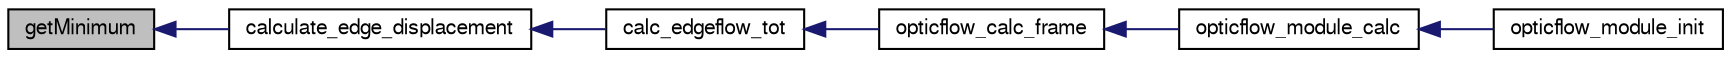 digraph "getMinimum"
{
  edge [fontname="FreeSans",fontsize="10",labelfontname="FreeSans",labelfontsize="10"];
  node [fontname="FreeSans",fontsize="10",shape=record];
  rankdir="LR";
  Node1 [label="getMinimum",height=0.2,width=0.4,color="black", fillcolor="grey75", style="filled", fontcolor="black"];
  Node1 -> Node2 [dir="back",color="midnightblue",fontsize="10",style="solid",fontname="FreeSans"];
  Node2 [label="calculate_edge_displacement",height=0.2,width=0.4,color="black", fillcolor="white", style="filled",URL="$edge__flow_8h.html#a362f7ce14089a9e1bf93464ef5731714",tooltip="Calculate_displacement calculates the displacement between two histograms. "];
  Node2 -> Node3 [dir="back",color="midnightblue",fontsize="10",style="solid",fontname="FreeSans"];
  Node3 [label="calc_edgeflow_tot",height=0.2,width=0.4,color="black", fillcolor="white", style="filled",URL="$opticflow__calculator_8h.html#ab57bd1ab7d50982c7f9494e40e6da3ca",tooltip="Run the optical flow with EDGEFLOW on a new image frame. "];
  Node3 -> Node4 [dir="back",color="midnightblue",fontsize="10",style="solid",fontname="FreeSans"];
  Node4 [label="opticflow_calc_frame",height=0.2,width=0.4,color="black", fillcolor="white", style="filled",URL="$opticflow__calculator_8h.html#a89e51af8fe5a0f534193635d181a2086",tooltip="Run the optical flow on a new image frame. "];
  Node4 -> Node5 [dir="back",color="midnightblue",fontsize="10",style="solid",fontname="FreeSans"];
  Node5 [label="opticflow_module_calc",height=0.2,width=0.4,color="black", fillcolor="white", style="filled",URL="$opticflow__module_8c.html#adb417544fc559b45532524416ce59953",tooltip="The main optical flow calculation thread. "];
  Node5 -> Node6 [dir="back",color="midnightblue",fontsize="10",style="solid",fontname="FreeSans"];
  Node6 [label="opticflow_module_init",height=0.2,width=0.4,color="black", fillcolor="white", style="filled",URL="$opticflow__module_8h.html#a6026660ee86fbb1f72bada581386e6d9",tooltip="Initialize the optical flow module for the bottom camera. "];
}
